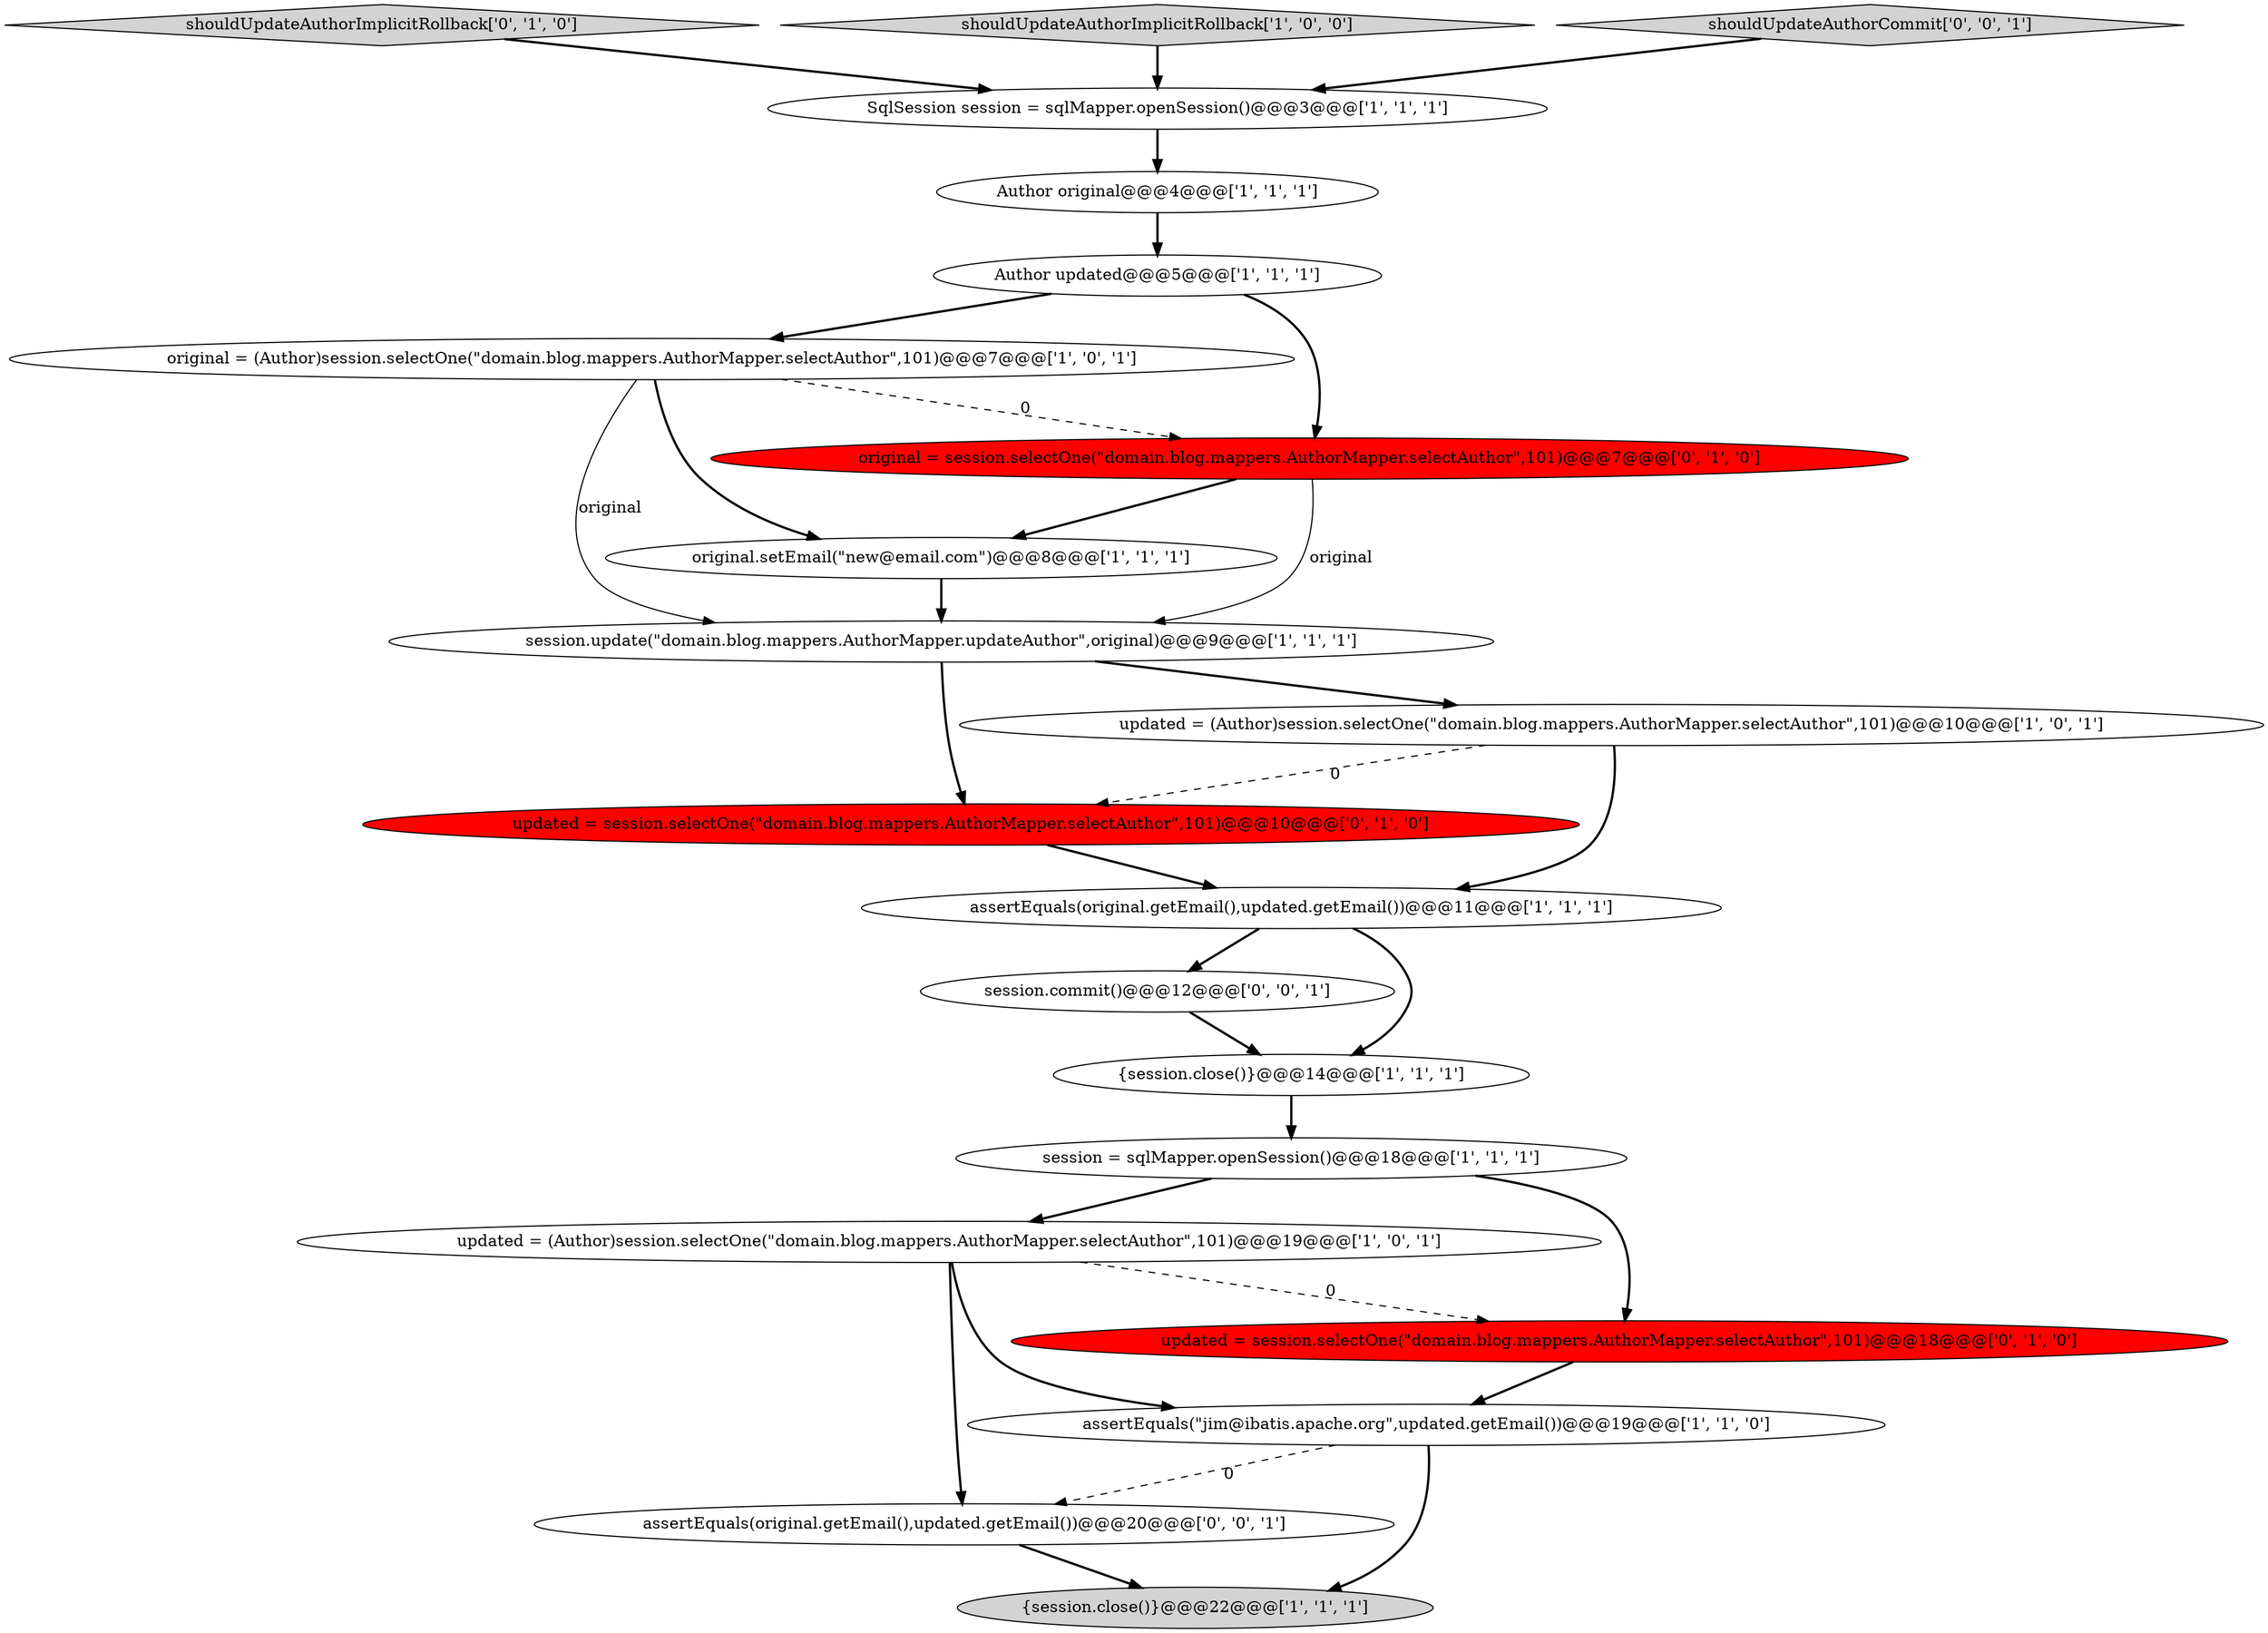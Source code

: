 digraph {
5 [style = filled, label = "Author original@@@4@@@['1', '1', '1']", fillcolor = white, shape = ellipse image = "AAA0AAABBB1BBB"];
12 [style = filled, label = "session = sqlMapper.openSession()@@@18@@@['1', '1', '1']", fillcolor = white, shape = ellipse image = "AAA0AAABBB1BBB"];
9 [style = filled, label = "assertEquals(original.getEmail(),updated.getEmail())@@@11@@@['1', '1', '1']", fillcolor = white, shape = ellipse image = "AAA0AAABBB1BBB"];
17 [style = filled, label = "updated = session.selectOne(\"domain.blog.mappers.AuthorMapper.selectAuthor\",101)@@@10@@@['0', '1', '0']", fillcolor = red, shape = ellipse image = "AAA1AAABBB2BBB"];
14 [style = filled, label = "shouldUpdateAuthorImplicitRollback['0', '1', '0']", fillcolor = lightgray, shape = diamond image = "AAA0AAABBB2BBB"];
11 [style = filled, label = "updated = (Author)session.selectOne(\"domain.blog.mappers.AuthorMapper.selectAuthor\",101)@@@10@@@['1', '0', '1']", fillcolor = white, shape = ellipse image = "AAA0AAABBB1BBB"];
0 [style = filled, label = "session.update(\"domain.blog.mappers.AuthorMapper.updateAuthor\",original)@@@9@@@['1', '1', '1']", fillcolor = white, shape = ellipse image = "AAA0AAABBB1BBB"];
1 [style = filled, label = "updated = (Author)session.selectOne(\"domain.blog.mappers.AuthorMapper.selectAuthor\",101)@@@19@@@['1', '0', '1']", fillcolor = white, shape = ellipse image = "AAA0AAABBB1BBB"];
18 [style = filled, label = "session.commit()@@@12@@@['0', '0', '1']", fillcolor = white, shape = ellipse image = "AAA0AAABBB3BBB"];
6 [style = filled, label = "{session.close()}@@@22@@@['1', '1', '1']", fillcolor = lightgray, shape = ellipse image = "AAA0AAABBB1BBB"];
20 [style = filled, label = "assertEquals(original.getEmail(),updated.getEmail())@@@20@@@['0', '0', '1']", fillcolor = white, shape = ellipse image = "AAA0AAABBB3BBB"];
13 [style = filled, label = "original = (Author)session.selectOne(\"domain.blog.mappers.AuthorMapper.selectAuthor\",101)@@@7@@@['1', '0', '1']", fillcolor = white, shape = ellipse image = "AAA0AAABBB1BBB"];
7 [style = filled, label = "{session.close()}@@@14@@@['1', '1', '1']", fillcolor = white, shape = ellipse image = "AAA0AAABBB1BBB"];
3 [style = filled, label = "shouldUpdateAuthorImplicitRollback['1', '0', '0']", fillcolor = lightgray, shape = diamond image = "AAA0AAABBB1BBB"];
4 [style = filled, label = "original.setEmail(\"new@email.com\")@@@8@@@['1', '1', '1']", fillcolor = white, shape = ellipse image = "AAA0AAABBB1BBB"];
2 [style = filled, label = "assertEquals(\"jim@ibatis.apache.org\",updated.getEmail())@@@19@@@['1', '1', '0']", fillcolor = white, shape = ellipse image = "AAA0AAABBB1BBB"];
15 [style = filled, label = "original = session.selectOne(\"domain.blog.mappers.AuthorMapper.selectAuthor\",101)@@@7@@@['0', '1', '0']", fillcolor = red, shape = ellipse image = "AAA1AAABBB2BBB"];
19 [style = filled, label = "shouldUpdateAuthorCommit['0', '0', '1']", fillcolor = lightgray, shape = diamond image = "AAA0AAABBB3BBB"];
10 [style = filled, label = "SqlSession session = sqlMapper.openSession()@@@3@@@['1', '1', '1']", fillcolor = white, shape = ellipse image = "AAA0AAABBB1BBB"];
16 [style = filled, label = "updated = session.selectOne(\"domain.blog.mappers.AuthorMapper.selectAuthor\",101)@@@18@@@['0', '1', '0']", fillcolor = red, shape = ellipse image = "AAA1AAABBB2BBB"];
8 [style = filled, label = "Author updated@@@5@@@['1', '1', '1']", fillcolor = white, shape = ellipse image = "AAA0AAABBB1BBB"];
5->8 [style = bold, label=""];
2->20 [style = dashed, label="0"];
8->15 [style = bold, label=""];
7->12 [style = bold, label=""];
2->6 [style = bold, label=""];
0->17 [style = bold, label=""];
17->9 [style = bold, label=""];
14->10 [style = bold, label=""];
0->11 [style = bold, label=""];
1->20 [style = bold, label=""];
19->10 [style = bold, label=""];
12->16 [style = bold, label=""];
11->17 [style = dashed, label="0"];
20->6 [style = bold, label=""];
16->2 [style = bold, label=""];
9->7 [style = bold, label=""];
11->9 [style = bold, label=""];
12->1 [style = bold, label=""];
13->15 [style = dashed, label="0"];
4->0 [style = bold, label=""];
13->0 [style = solid, label="original"];
3->10 [style = bold, label=""];
9->18 [style = bold, label=""];
10->5 [style = bold, label=""];
1->16 [style = dashed, label="0"];
15->4 [style = bold, label=""];
1->2 [style = bold, label=""];
18->7 [style = bold, label=""];
8->13 [style = bold, label=""];
15->0 [style = solid, label="original"];
13->4 [style = bold, label=""];
}
